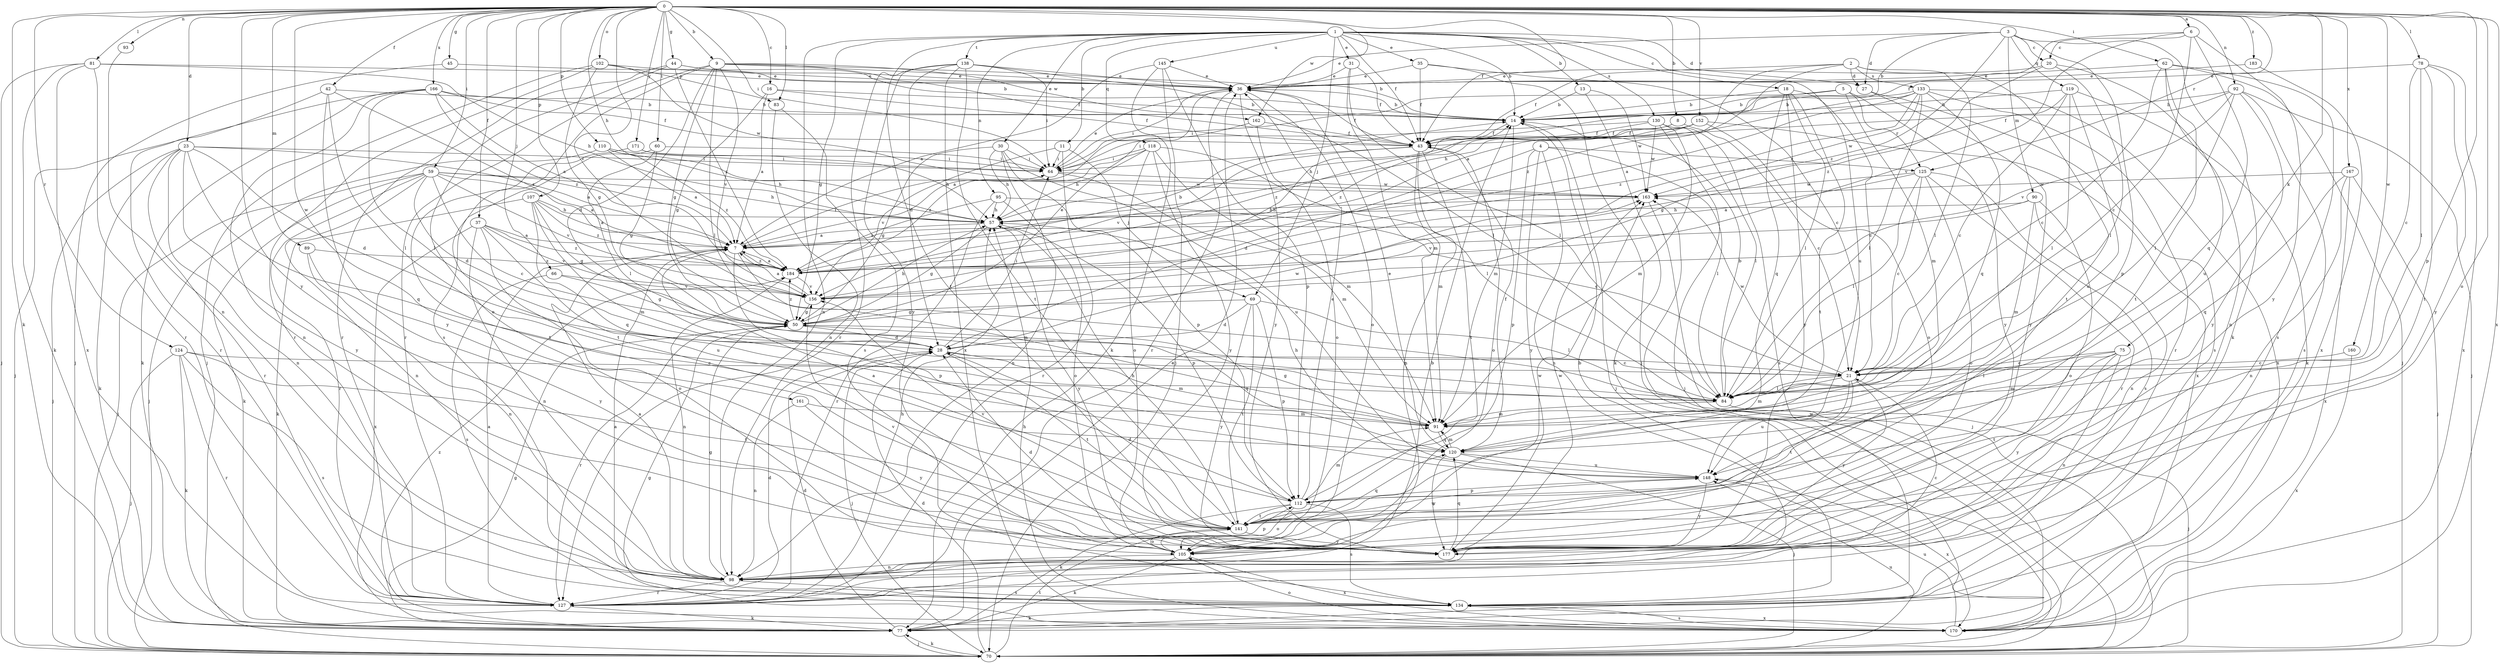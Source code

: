 strict digraph  {
0;
1;
2;
3;
4;
5;
6;
7;
8;
9;
11;
13;
14;
16;
18;
20;
21;
23;
27;
28;
30;
31;
35;
36;
37;
42;
43;
44;
45;
50;
57;
59;
60;
62;
64;
66;
69;
70;
75;
77;
78;
81;
83;
84;
89;
90;
91;
92;
93;
95;
98;
102;
105;
107;
110;
112;
118;
119;
120;
124;
125;
127;
130;
133;
134;
138;
141;
145;
148;
152;
156;
160;
161;
162;
163;
166;
167;
170;
171;
177;
183;
184;
0 -> 6  [label=a];
0 -> 8  [label=b];
0 -> 9  [label=b];
0 -> 16  [label=c];
0 -> 23  [label=d];
0 -> 37  [label=f];
0 -> 42  [label=f];
0 -> 43  [label=f];
0 -> 44  [label=g];
0 -> 45  [label=g];
0 -> 57  [label=h];
0 -> 59  [label=i];
0 -> 60  [label=i];
0 -> 62  [label=i];
0 -> 64  [label=i];
0 -> 66  [label=j];
0 -> 75  [label=k];
0 -> 77  [label=k];
0 -> 78  [label=l];
0 -> 81  [label=l];
0 -> 83  [label=l];
0 -> 89  [label=m];
0 -> 92  [label=n];
0 -> 93  [label=n];
0 -> 102  [label=o];
0 -> 105  [label=o];
0 -> 107  [label=p];
0 -> 110  [label=p];
0 -> 112  [label=p];
0 -> 124  [label=r];
0 -> 125  [label=r];
0 -> 152  [label=v];
0 -> 156  [label=v];
0 -> 160  [label=w];
0 -> 161  [label=w];
0 -> 162  [label=w];
0 -> 166  [label=x];
0 -> 167  [label=x];
0 -> 170  [label=x];
0 -> 171  [label=y];
0 -> 177  [label=y];
0 -> 183  [label=z];
1 -> 11  [label=b];
1 -> 13  [label=b];
1 -> 14  [label=b];
1 -> 18  [label=c];
1 -> 27  [label=d];
1 -> 30  [label=e];
1 -> 31  [label=e];
1 -> 35  [label=e];
1 -> 43  [label=f];
1 -> 50  [label=g];
1 -> 69  [label=j];
1 -> 95  [label=n];
1 -> 98  [label=n];
1 -> 118  [label=q];
1 -> 130  [label=s];
1 -> 138  [label=t];
1 -> 141  [label=t];
1 -> 145  [label=u];
1 -> 148  [label=u];
2 -> 7  [label=a];
2 -> 27  [label=d];
2 -> 43  [label=f];
2 -> 84  [label=l];
2 -> 133  [label=s];
2 -> 141  [label=t];
2 -> 184  [label=z];
3 -> 14  [label=b];
3 -> 20  [label=c];
3 -> 27  [label=d];
3 -> 36  [label=e];
3 -> 77  [label=k];
3 -> 90  [label=m];
3 -> 112  [label=p];
3 -> 119  [label=q];
3 -> 184  [label=z];
4 -> 28  [label=d];
4 -> 84  [label=l];
4 -> 98  [label=n];
4 -> 112  [label=p];
4 -> 125  [label=r];
4 -> 177  [label=y];
5 -> 14  [label=b];
5 -> 64  [label=i];
5 -> 91  [label=m];
5 -> 125  [label=r];
5 -> 177  [label=y];
6 -> 20  [label=c];
6 -> 21  [label=c];
6 -> 43  [label=f];
6 -> 120  [label=q];
6 -> 156  [label=v];
6 -> 177  [label=y];
7 -> 64  [label=i];
7 -> 91  [label=m];
7 -> 112  [label=p];
7 -> 184  [label=z];
8 -> 21  [label=c];
8 -> 43  [label=f];
8 -> 184  [label=z];
9 -> 14  [label=b];
9 -> 28  [label=d];
9 -> 36  [label=e];
9 -> 43  [label=f];
9 -> 50  [label=g];
9 -> 84  [label=l];
9 -> 127  [label=r];
9 -> 134  [label=s];
9 -> 156  [label=v];
9 -> 162  [label=w];
11 -> 64  [label=i];
11 -> 69  [label=j];
11 -> 127  [label=r];
11 -> 156  [label=v];
13 -> 14  [label=b];
13 -> 77  [label=k];
13 -> 163  [label=w];
14 -> 43  [label=f];
14 -> 70  [label=j];
14 -> 91  [label=m];
16 -> 7  [label=a];
16 -> 14  [label=b];
16 -> 43  [label=f];
16 -> 50  [label=g];
18 -> 14  [label=b];
18 -> 21  [label=c];
18 -> 84  [label=l];
18 -> 120  [label=q];
18 -> 141  [label=t];
18 -> 177  [label=y];
20 -> 36  [label=e];
20 -> 84  [label=l];
20 -> 148  [label=u];
20 -> 184  [label=z];
21 -> 84  [label=l];
21 -> 91  [label=m];
21 -> 141  [label=t];
21 -> 148  [label=u];
21 -> 163  [label=w];
21 -> 177  [label=y];
23 -> 7  [label=a];
23 -> 28  [label=d];
23 -> 64  [label=i];
23 -> 70  [label=j];
23 -> 77  [label=k];
23 -> 98  [label=n];
23 -> 120  [label=q];
23 -> 127  [label=r];
23 -> 177  [label=y];
27 -> 134  [label=s];
27 -> 177  [label=y];
28 -> 21  [label=c];
28 -> 64  [label=i];
28 -> 70  [label=j];
28 -> 91  [label=m];
28 -> 141  [label=t];
28 -> 163  [label=w];
30 -> 50  [label=g];
30 -> 57  [label=h];
30 -> 64  [label=i];
30 -> 98  [label=n];
30 -> 112  [label=p];
30 -> 148  [label=u];
31 -> 36  [label=e];
31 -> 43  [label=f];
31 -> 84  [label=l];
31 -> 91  [label=m];
35 -> 21  [label=c];
35 -> 36  [label=e];
35 -> 43  [label=f];
35 -> 70  [label=j];
36 -> 14  [label=b];
36 -> 43  [label=f];
36 -> 64  [label=i];
36 -> 105  [label=o];
36 -> 127  [label=r];
36 -> 177  [label=y];
37 -> 7  [label=a];
37 -> 98  [label=n];
37 -> 105  [label=o];
37 -> 148  [label=u];
37 -> 156  [label=v];
37 -> 170  [label=x];
37 -> 184  [label=z];
42 -> 14  [label=b];
42 -> 84  [label=l];
42 -> 127  [label=r];
42 -> 177  [label=y];
42 -> 184  [label=z];
43 -> 64  [label=i];
43 -> 91  [label=m];
43 -> 98  [label=n];
43 -> 105  [label=o];
43 -> 141  [label=t];
43 -> 156  [label=v];
44 -> 14  [label=b];
44 -> 36  [label=e];
44 -> 105  [label=o];
44 -> 127  [label=r];
44 -> 184  [label=z];
45 -> 36  [label=e];
45 -> 70  [label=j];
50 -> 28  [label=d];
50 -> 36  [label=e];
50 -> 57  [label=h];
50 -> 120  [label=q];
50 -> 127  [label=r];
50 -> 184  [label=z];
57 -> 7  [label=a];
57 -> 50  [label=g];
57 -> 112  [label=p];
57 -> 177  [label=y];
59 -> 7  [label=a];
59 -> 21  [label=c];
59 -> 28  [label=d];
59 -> 57  [label=h];
59 -> 70  [label=j];
59 -> 77  [label=k];
59 -> 98  [label=n];
59 -> 127  [label=r];
59 -> 156  [label=v];
59 -> 163  [label=w];
60 -> 50  [label=g];
60 -> 64  [label=i];
60 -> 84  [label=l];
60 -> 141  [label=t];
62 -> 21  [label=c];
62 -> 36  [label=e];
62 -> 70  [label=j];
62 -> 98  [label=n];
62 -> 134  [label=s];
62 -> 141  [label=t];
64 -> 36  [label=e];
64 -> 91  [label=m];
64 -> 163  [label=w];
66 -> 50  [label=g];
66 -> 134  [label=s];
66 -> 156  [label=v];
69 -> 28  [label=d];
69 -> 50  [label=g];
69 -> 84  [label=l];
69 -> 112  [label=p];
69 -> 141  [label=t];
69 -> 177  [label=y];
70 -> 28  [label=d];
70 -> 77  [label=k];
70 -> 141  [label=t];
70 -> 148  [label=u];
75 -> 21  [label=c];
75 -> 84  [label=l];
75 -> 91  [label=m];
75 -> 98  [label=n];
75 -> 141  [label=t];
75 -> 177  [label=y];
77 -> 28  [label=d];
77 -> 36  [label=e];
77 -> 50  [label=g];
77 -> 70  [label=j];
77 -> 184  [label=z];
78 -> 21  [label=c];
78 -> 36  [label=e];
78 -> 84  [label=l];
78 -> 141  [label=t];
78 -> 170  [label=x];
78 -> 177  [label=y];
81 -> 36  [label=e];
81 -> 57  [label=h];
81 -> 70  [label=j];
81 -> 77  [label=k];
81 -> 127  [label=r];
81 -> 170  [label=x];
83 -> 98  [label=n];
83 -> 134  [label=s];
84 -> 14  [label=b];
84 -> 70  [label=j];
84 -> 91  [label=m];
89 -> 98  [label=n];
89 -> 177  [label=y];
89 -> 184  [label=z];
90 -> 57  [label=h];
90 -> 91  [label=m];
90 -> 98  [label=n];
90 -> 105  [label=o];
90 -> 156  [label=v];
91 -> 50  [label=g];
91 -> 120  [label=q];
92 -> 14  [label=b];
92 -> 43  [label=f];
92 -> 70  [label=j];
92 -> 84  [label=l];
92 -> 134  [label=s];
92 -> 156  [label=v];
92 -> 177  [label=y];
93 -> 98  [label=n];
95 -> 21  [label=c];
95 -> 57  [label=h];
95 -> 105  [label=o];
95 -> 127  [label=r];
95 -> 184  [label=z];
98 -> 7  [label=a];
98 -> 21  [label=c];
98 -> 50  [label=g];
98 -> 127  [label=r];
98 -> 134  [label=s];
102 -> 36  [label=e];
102 -> 50  [label=g];
102 -> 70  [label=j];
102 -> 127  [label=r];
102 -> 163  [label=w];
102 -> 83  [label=p];
105 -> 77  [label=k];
105 -> 98  [label=n];
105 -> 112  [label=p];
105 -> 156  [label=v];
105 -> 163  [label=w];
105 -> 170  [label=x];
107 -> 7  [label=a];
107 -> 50  [label=g];
107 -> 57  [label=h];
107 -> 77  [label=k];
107 -> 91  [label=m];
107 -> 120  [label=q];
107 -> 184  [label=z];
110 -> 7  [label=a];
110 -> 57  [label=h];
110 -> 64  [label=i];
110 -> 70  [label=j];
110 -> 184  [label=z];
112 -> 7  [label=a];
112 -> 36  [label=e];
112 -> 77  [label=k];
112 -> 91  [label=m];
112 -> 105  [label=o];
112 -> 134  [label=s];
112 -> 141  [label=t];
118 -> 57  [label=h];
118 -> 64  [label=i];
118 -> 84  [label=l];
118 -> 91  [label=m];
118 -> 105  [label=o];
118 -> 177  [label=y];
118 -> 184  [label=z];
119 -> 14  [label=b];
119 -> 21  [label=c];
119 -> 50  [label=g];
119 -> 77  [label=k];
119 -> 84  [label=l];
119 -> 148  [label=u];
120 -> 36  [label=e];
120 -> 43  [label=f];
120 -> 70  [label=j];
120 -> 91  [label=m];
120 -> 148  [label=u];
120 -> 177  [label=y];
124 -> 21  [label=c];
124 -> 70  [label=j];
124 -> 77  [label=k];
124 -> 127  [label=r];
124 -> 134  [label=s];
124 -> 141  [label=t];
125 -> 7  [label=a];
125 -> 21  [label=c];
125 -> 84  [label=l];
125 -> 105  [label=o];
125 -> 127  [label=r];
125 -> 134  [label=s];
125 -> 163  [label=w];
127 -> 7  [label=a];
127 -> 14  [label=b];
127 -> 28  [label=d];
127 -> 57  [label=h];
127 -> 77  [label=k];
130 -> 43  [label=f];
130 -> 64  [label=i];
130 -> 70  [label=j];
130 -> 84  [label=l];
130 -> 91  [label=m];
130 -> 134  [label=s];
130 -> 163  [label=w];
133 -> 7  [label=a];
133 -> 14  [label=b];
133 -> 57  [label=h];
133 -> 84  [label=l];
133 -> 120  [label=q];
133 -> 127  [label=r];
133 -> 163  [label=w];
133 -> 170  [label=x];
133 -> 184  [label=z];
134 -> 7  [label=a];
134 -> 14  [label=b];
134 -> 77  [label=k];
134 -> 170  [label=x];
138 -> 28  [label=d];
138 -> 36  [label=e];
138 -> 64  [label=i];
138 -> 84  [label=l];
138 -> 127  [label=r];
138 -> 141  [label=t];
138 -> 170  [label=x];
138 -> 177  [label=y];
141 -> 28  [label=d];
141 -> 57  [label=h];
141 -> 105  [label=o];
141 -> 120  [label=q];
141 -> 148  [label=u];
141 -> 156  [label=v];
141 -> 177  [label=y];
145 -> 7  [label=a];
145 -> 36  [label=e];
145 -> 70  [label=j];
145 -> 77  [label=k];
145 -> 112  [label=p];
148 -> 57  [label=h];
148 -> 112  [label=p];
148 -> 170  [label=x];
148 -> 177  [label=y];
152 -> 43  [label=f];
152 -> 57  [label=h];
152 -> 105  [label=o];
152 -> 170  [label=x];
152 -> 184  [label=z];
156 -> 7  [label=a];
156 -> 14  [label=b];
156 -> 50  [label=g];
160 -> 21  [label=c];
160 -> 170  [label=x];
161 -> 91  [label=m];
161 -> 98  [label=n];
161 -> 177  [label=y];
162 -> 7  [label=a];
162 -> 43  [label=f];
162 -> 105  [label=o];
163 -> 57  [label=h];
163 -> 70  [label=j];
166 -> 7  [label=a];
166 -> 14  [label=b];
166 -> 43  [label=f];
166 -> 70  [label=j];
166 -> 77  [label=k];
166 -> 84  [label=l];
166 -> 98  [label=n];
166 -> 184  [label=z];
167 -> 70  [label=j];
167 -> 98  [label=n];
167 -> 120  [label=q];
167 -> 163  [label=w];
167 -> 170  [label=x];
170 -> 50  [label=g];
170 -> 57  [label=h];
170 -> 105  [label=o];
170 -> 134  [label=s];
170 -> 148  [label=u];
170 -> 163  [label=w];
171 -> 57  [label=h];
171 -> 64  [label=i];
171 -> 141  [label=t];
177 -> 28  [label=d];
177 -> 120  [label=q];
177 -> 163  [label=w];
183 -> 36  [label=e];
183 -> 170  [label=x];
184 -> 7  [label=a];
184 -> 14  [label=b];
184 -> 98  [label=n];
184 -> 156  [label=v];
}
